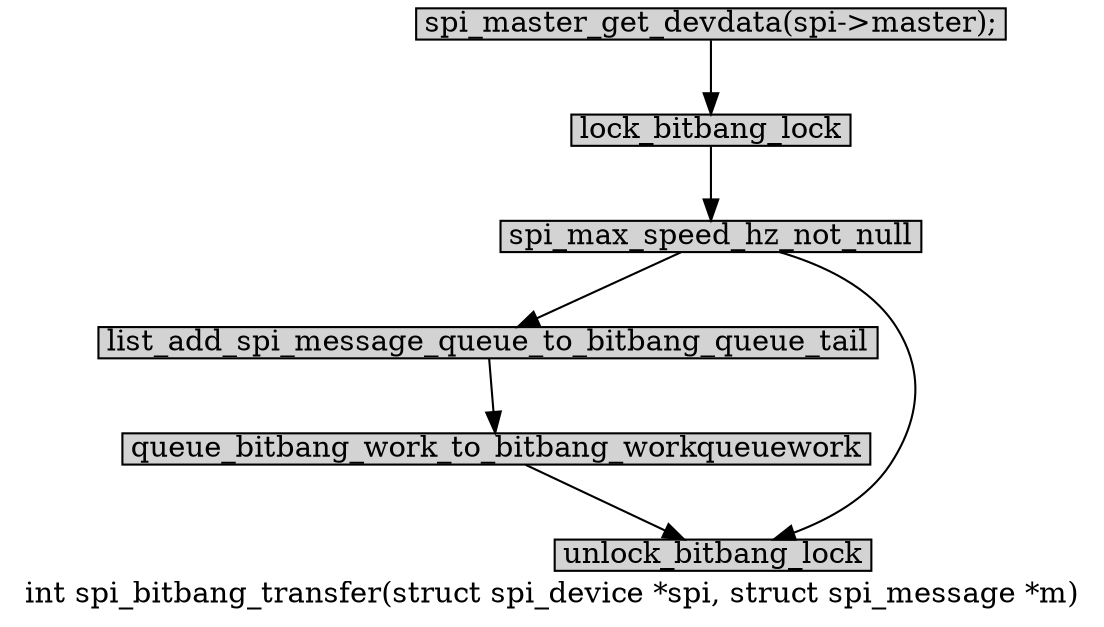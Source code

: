 digraph spi_bitbang_transfer{
        label="int spi_bitbang_transfer(struct spi_device *spi, struct spi_message *m)";
		
        size="10,18";
        ratio=filled;
		node[style=filled, shape = box, margin="0.05,0.005",height="0.1",width="0.1"];

		spi_master_get_devdata[label="spi_master_get_devdata(spi->master);"];

		lock_bitbang_lock[label="lock_bitbang_lock"];
		spi_max_speed_hz_not_null[label="spi_max_speed_hz_not_null"];
		list_add_spi_message_queue_to_bitbang_queue_tail[label="list_add_spi_message_queue_to_bitbang_queue_tail"];
		queue_bitbang_work_to_bitbang_workqueuework[label="queue_bitbang_work_to_bitbang_workqueuework"];
		unlock_bitbang_lock[label="unlock_bitbang_lock"];

		spi_master_get_devdata -> lock_bitbang_lock;
		lock_bitbang_lock -> spi_max_speed_hz_not_null;
		spi_max_speed_hz_not_null -> list_add_spi_message_queue_to_bitbang_queue_tail;
		list_add_spi_message_queue_to_bitbang_queue_tail -> queue_bitbang_work_to_bitbang_workqueuework;
		queue_bitbang_work_to_bitbang_workqueuework -> unlock_bitbang_lock;
		spi_max_speed_hz_not_null -> unlock_bitbang_lock;
}

